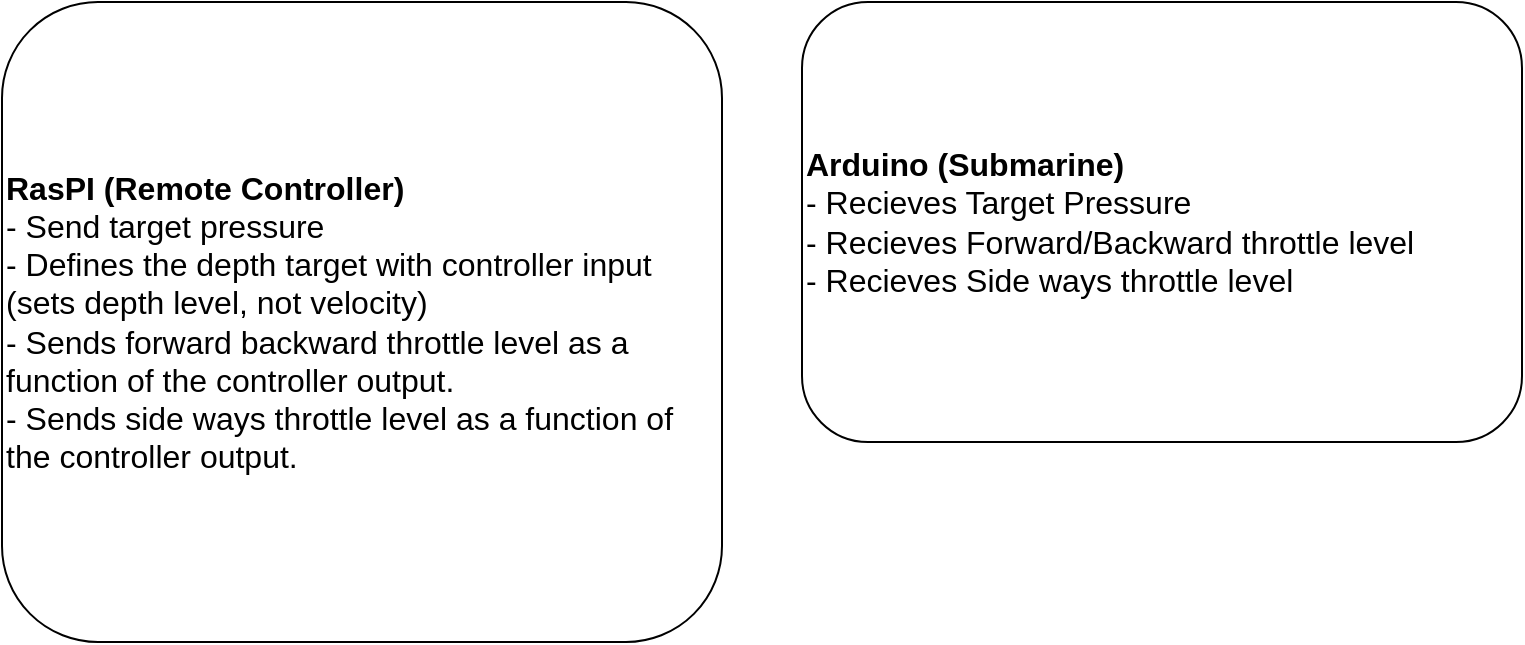 <mxfile version="21.2.4" type="device">
  <diagram name="Page-1" id="ZD5ZzG8FoqPDB_CjAIqT">
    <mxGraphModel dx="1050" dy="549" grid="1" gridSize="10" guides="1" tooltips="1" connect="1" arrows="1" fold="1" page="1" pageScale="1" pageWidth="827" pageHeight="1169" math="0" shadow="0">
      <root>
        <mxCell id="0" />
        <mxCell id="1" parent="0" />
        <mxCell id="7PtBYK1wBsWqsw9zVJz9-1" value="&lt;font style=&quot;font-size: 16px;&quot;&gt;&lt;b&gt;RasPI (Remote Controller)&lt;/b&gt;&lt;br&gt;- Send target pressure&lt;br&gt;- Defines the depth target with controller input (sets depth level, not velocity)&amp;nbsp;&lt;br&gt;- Sends forward backward throttle level as a function of the controller output.&lt;br&gt;- Sends side ways throttle level as a function of the controller output.&amp;nbsp;&lt;br&gt;&lt;/font&gt;" style="rounded=1;whiteSpace=wrap;html=1;align=left;" parent="1" vertex="1">
          <mxGeometry x="40" y="40" width="360" height="320" as="geometry" />
        </mxCell>
        <mxCell id="7PtBYK1wBsWqsw9zVJz9-2" value="&lt;div style=&quot;&quot;&gt;&lt;b style=&quot;font-size: 16px; background-color: initial;&quot;&gt;Arduino (Submarine)&lt;/b&gt;&lt;/div&gt;&lt;font style=&quot;font-size: 16px;&quot;&gt;&lt;div style=&quot;&quot;&gt;&lt;span style=&quot;background-color: initial;&quot;&gt;- Recieves Target Pressure&lt;/span&gt;&lt;/div&gt;&lt;div style=&quot;&quot;&gt;&lt;span style=&quot;background-color: initial;&quot;&gt;- Recieves Forward/Backward throttle level&lt;/span&gt;&lt;/div&gt;&lt;div style=&quot;&quot;&gt;&lt;span style=&quot;background-color: initial;&quot;&gt;- Recieves Side ways throttle level&lt;/span&gt;&lt;/div&gt;&lt;/font&gt;" style="rounded=1;whiteSpace=wrap;html=1;align=left;" parent="1" vertex="1">
          <mxGeometry x="440" y="40" width="360" height="220" as="geometry" />
        </mxCell>
      </root>
    </mxGraphModel>
  </diagram>
</mxfile>
